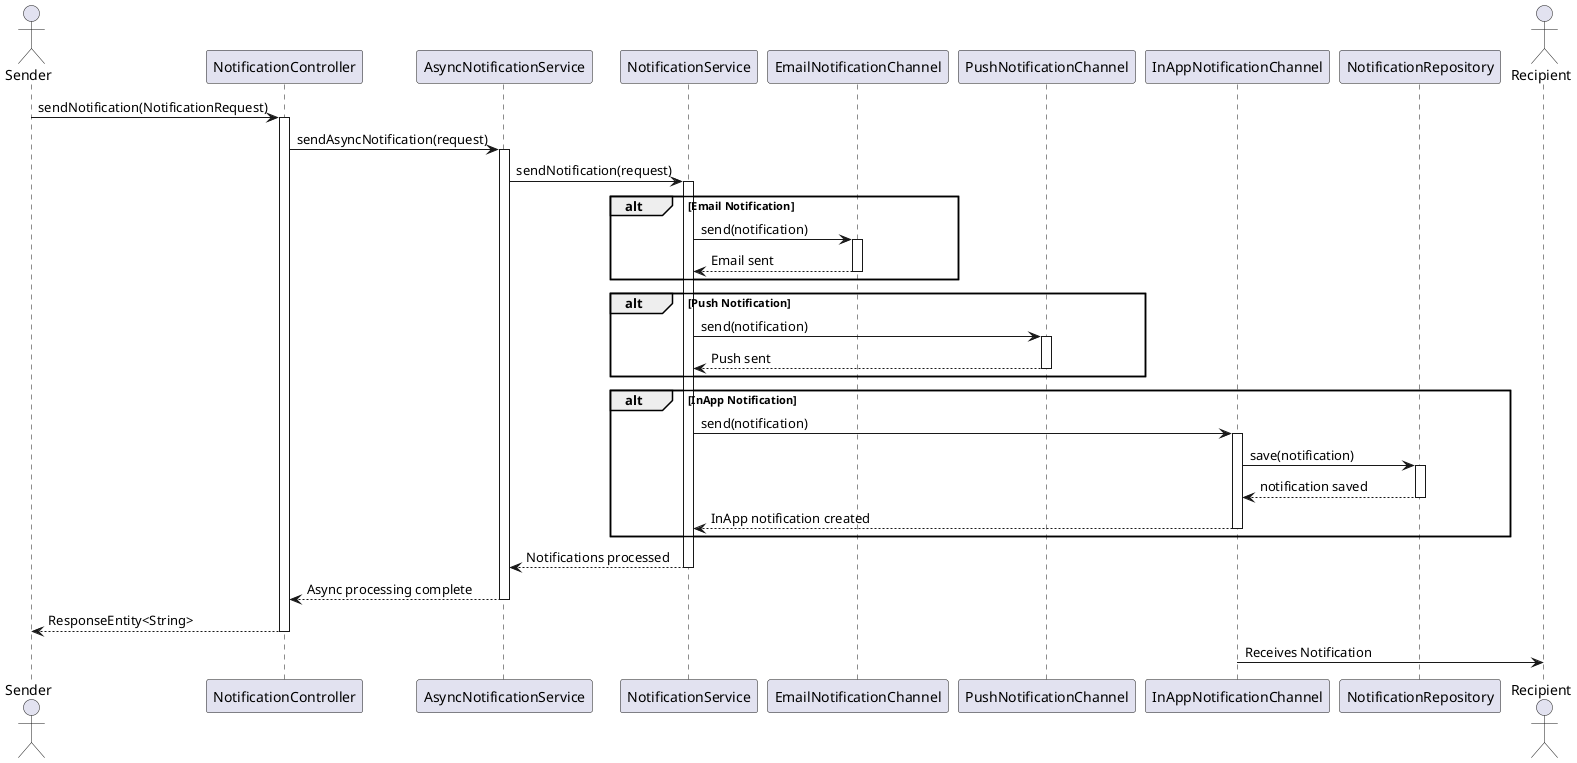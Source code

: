 @startuml
actor Sender
participant "NotificationController" as Controller
participant "AsyncNotificationService" as AsyncService
participant "NotificationService" as NotificationService
participant "EmailNotificationChannel" as EmailChannel
participant "PushNotificationChannel" as PushChannel
participant "InAppNotificationChannel" as InAppChannel
participant "NotificationRepository" as Repository
actor Recipient

Sender -> Controller : sendNotification(NotificationRequest)
activate Controller

Controller -> AsyncService : sendAsyncNotification(request)
activate AsyncService

AsyncService -> NotificationService : sendNotification(request)
activate NotificationService

alt Email Notification
    NotificationService -> EmailChannel : send(notification)
    activate EmailChannel
    EmailChannel --> NotificationService : Email sent
    deactivate EmailChannel
end

alt Push Notification
    NotificationService -> PushChannel : send(notification)
    activate PushChannel
    PushChannel --> NotificationService : Push sent
    deactivate PushChannel
end

alt InApp Notification
    NotificationService -> InAppChannel : send(notification)
    activate InAppChannel
    InAppChannel -> Repository : save(notification)
    activate Repository
    Repository --> InAppChannel : notification saved
    deactivate Repository
    InAppChannel --> NotificationService : InApp notification created
    deactivate InAppChannel
end

NotificationService --> AsyncService : Notifications processed
deactivate NotificationService

AsyncService --> Controller : Async processing complete
deactivate AsyncService

Controller --> Sender : ResponseEntity<String>
deactivate Controller

Recipient <- InAppChannel : Receives Notification
@enduml